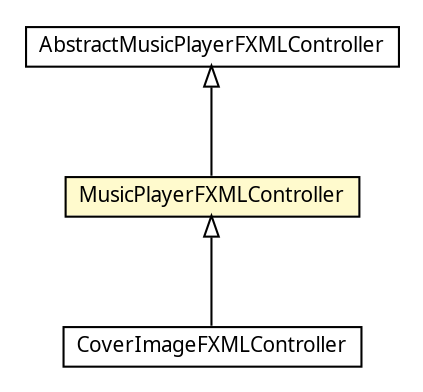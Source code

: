 #!/usr/local/bin/dot
#
# Class diagram 
# Generated by UMLGraph version 5.1 (http://www.umlgraph.org/)
#

digraph G {
	edge [fontname="arial",fontsize=10,labelfontname="arial",labelfontsize=10];
	node [fontname="arial",fontsize=10,shape=plaintext];
	nodesep=0.25;
	ranksep=0.5;
	// org.olympe.musicplayer.fxml.MusicPlayerFXMLController
	c775 [label=<<table title="org.olympe.musicplayer.fxml.MusicPlayerFXMLController" border="0" cellborder="1" cellspacing="0" cellpadding="2" port="p" bgcolor="lemonChiffon" href="./MusicPlayerFXMLController.html">
		<tr><td><table border="0" cellspacing="0" cellpadding="1">
<tr><td align="center" balign="center"><font face="ariali"> MusicPlayerFXMLController </font></td></tr>
		</table></td></tr>
		</table>>, fontname="arial", fontcolor="black", fontsize=10.0];
	// org.olympe.musicplayer.fxml.CoverImageFXMLController
	c782 [label=<<table title="org.olympe.musicplayer.fxml.CoverImageFXMLController" border="0" cellborder="1" cellspacing="0" cellpadding="2" port="p" href="./CoverImageFXMLController.html">
		<tr><td><table border="0" cellspacing="0" cellpadding="1">
<tr><td align="center" balign="center"><font face="ariali"> CoverImageFXMLController </font></td></tr>
		</table></td></tr>
		</table>>, fontname="arial", fontcolor="black", fontsize=10.0];
	// org.olympe.musicplayer.fxml.AbstractMusicPlayerFXMLController
	c786 [label=<<table title="org.olympe.musicplayer.fxml.AbstractMusicPlayerFXMLController" border="0" cellborder="1" cellspacing="0" cellpadding="2" port="p" href="./AbstractMusicPlayerFXMLController.html">
		<tr><td><table border="0" cellspacing="0" cellpadding="1">
<tr><td align="center" balign="center"><font face="ariali"> AbstractMusicPlayerFXMLController </font></td></tr>
		</table></td></tr>
		</table>>, fontname="arial", fontcolor="black", fontsize=10.0];
	//org.olympe.musicplayer.fxml.MusicPlayerFXMLController extends org.olympe.musicplayer.fxml.AbstractMusicPlayerFXMLController
	c786:p -> c775:p [dir=back,arrowtail=empty];
	//org.olympe.musicplayer.fxml.CoverImageFXMLController extends org.olympe.musicplayer.fxml.MusicPlayerFXMLController
	c775:p -> c782:p [dir=back,arrowtail=empty];
}

